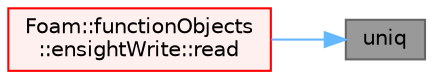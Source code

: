 digraph "uniq"
{
 // LATEX_PDF_SIZE
  bgcolor="transparent";
  edge [fontname=Helvetica,fontsize=10,labelfontname=Helvetica,labelfontsize=10];
  node [fontname=Helvetica,fontsize=10,shape=box,height=0.2,width=0.4];
  rankdir="RL";
  Node1 [id="Node000001",label="uniq",height=0.2,width=0.4,color="gray40", fillcolor="grey60", style="filled", fontcolor="black",tooltip=" "];
  Node1 -> Node2 [id="edge1_Node000001_Node000002",dir="back",color="steelblue1",style="solid",tooltip=" "];
  Node2 [id="Node000002",label="Foam::functionObjects\l::ensightWrite::read",height=0.2,width=0.4,color="red", fillcolor="#FFF0F0", style="filled",URL="$classFoam_1_1functionObjects_1_1ensightWrite.html#a6ce0c64db98eb6144d363dbfc86104eb",tooltip=" "];
}
